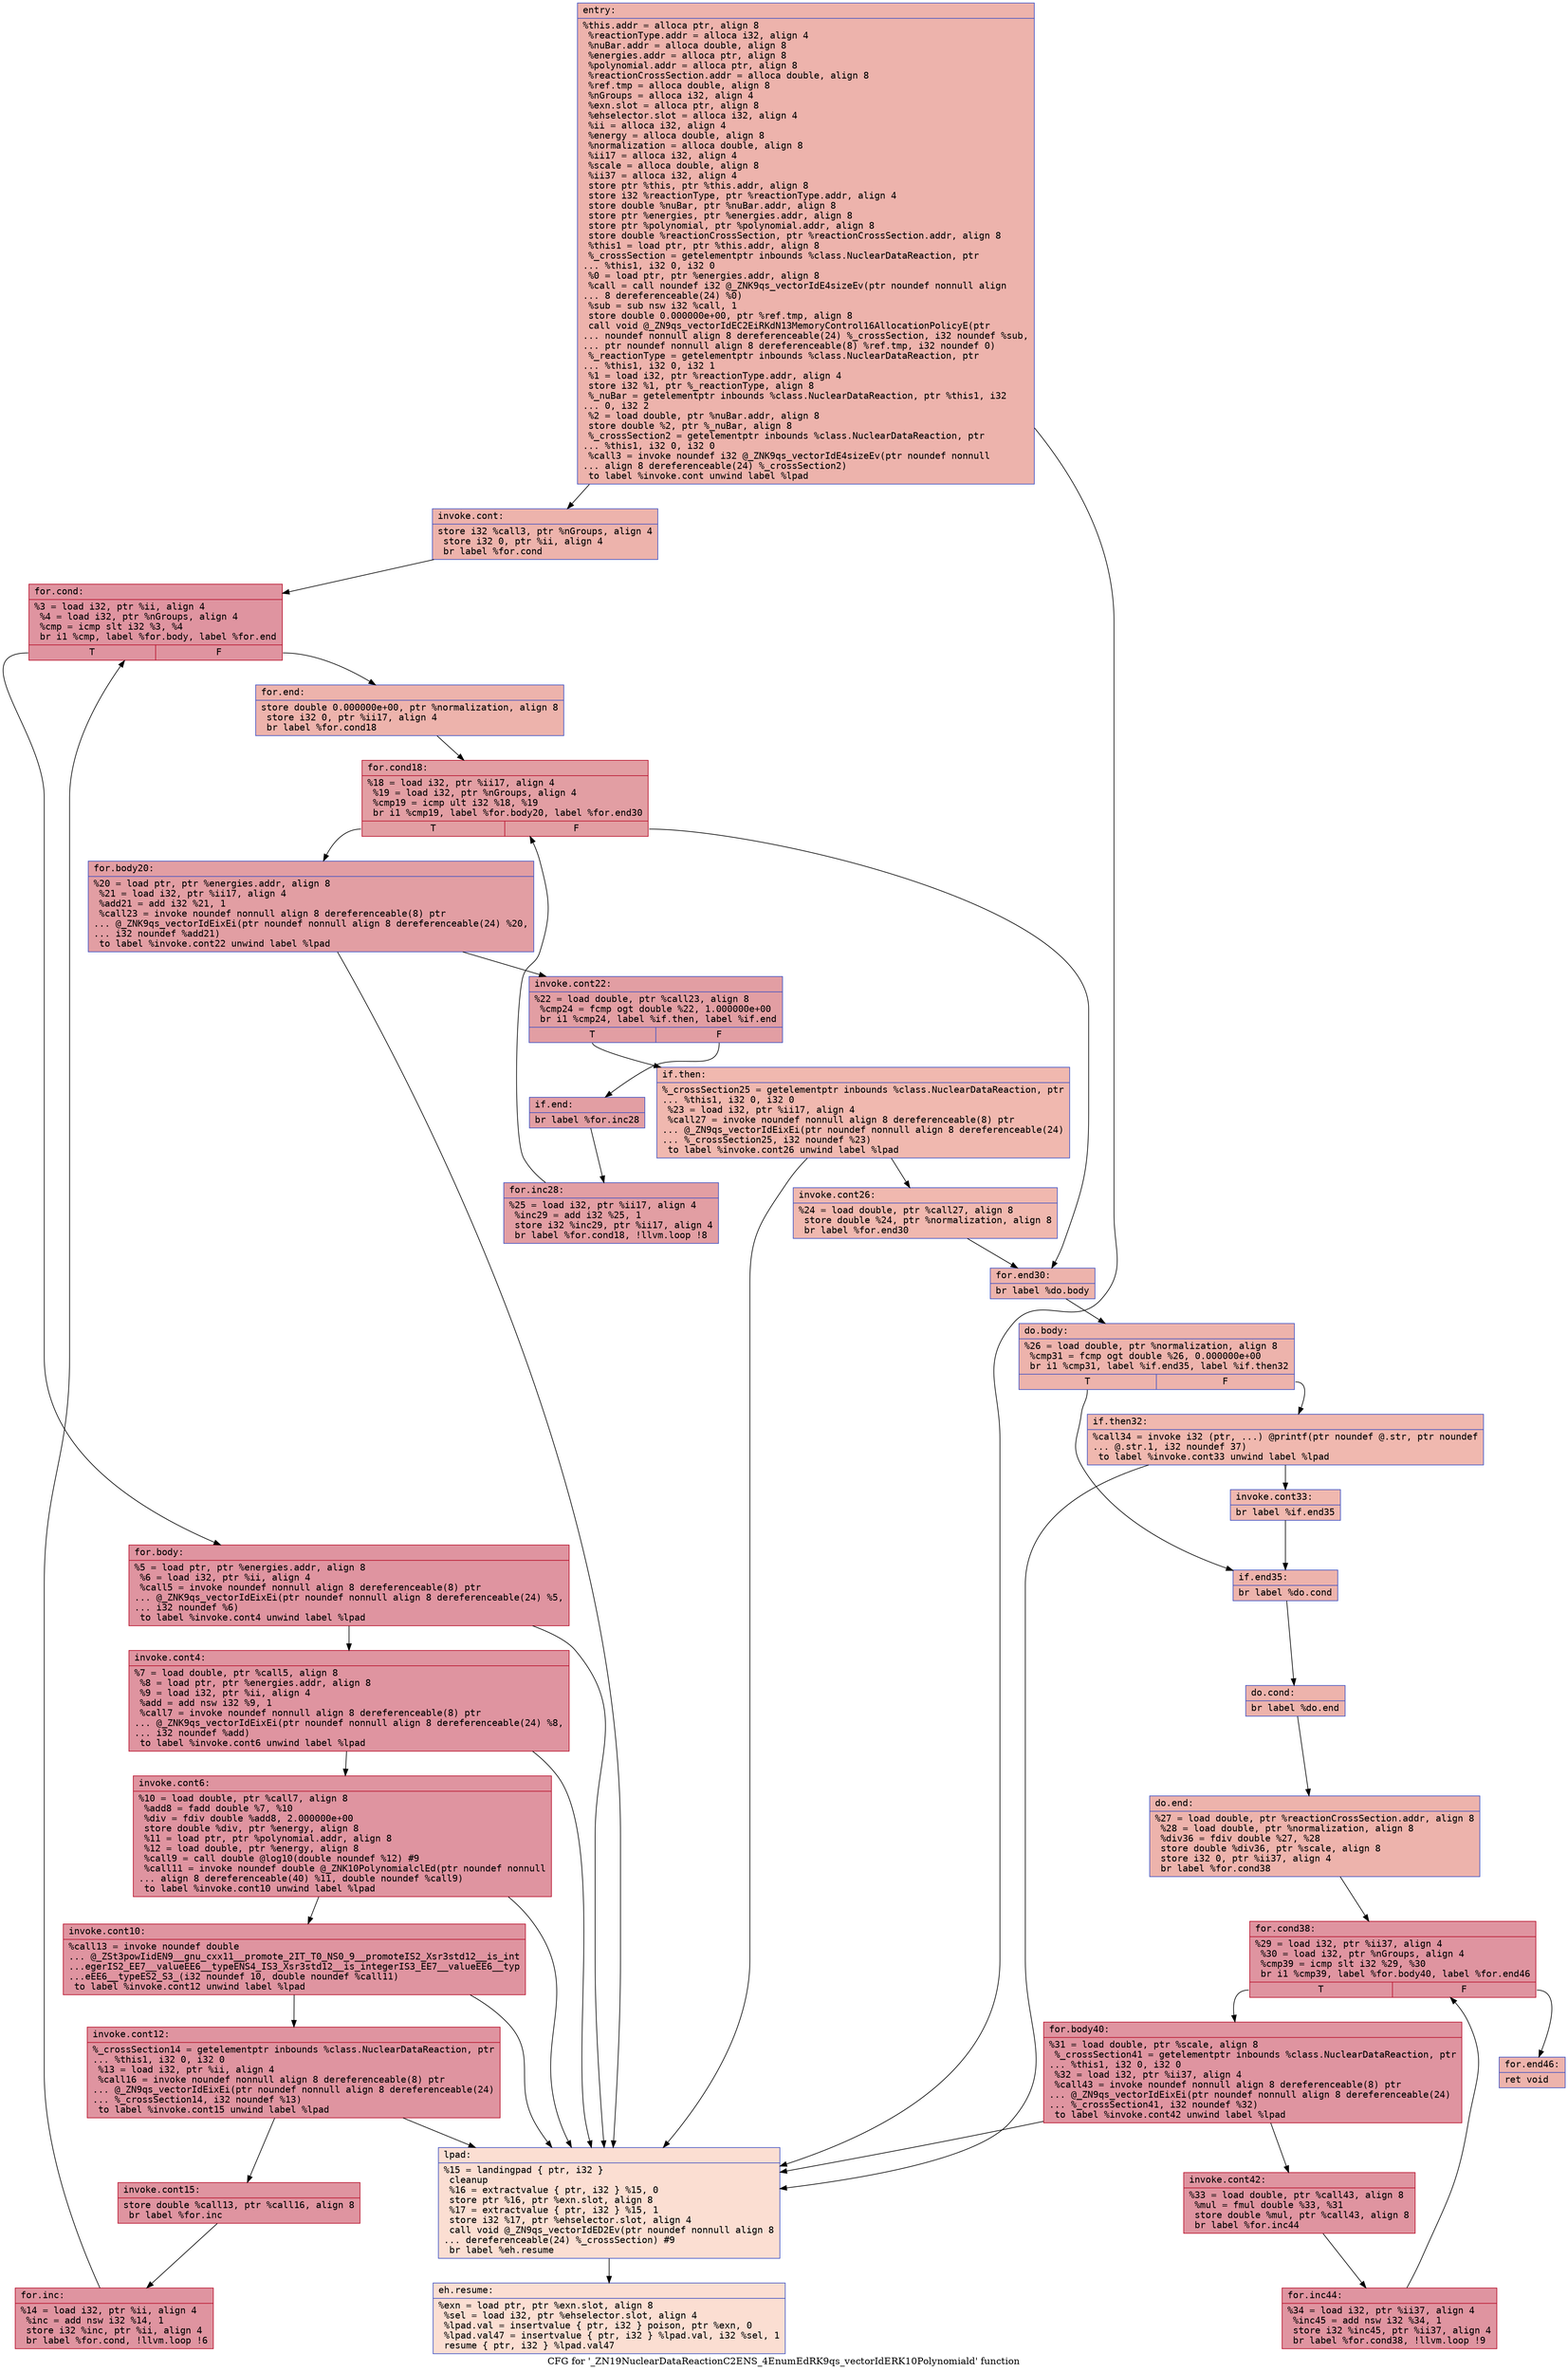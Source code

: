 digraph "CFG for '_ZN19NuclearDataReactionC2ENS_4EnumEdRK9qs_vectorIdERK10Polynomiald' function" {
	label="CFG for '_ZN19NuclearDataReactionC2ENS_4EnumEdRK9qs_vectorIdERK10Polynomiald' function";

	Node0x55cf633bea90 [shape=record,color="#3d50c3ff", style=filled, fillcolor="#d6524470" fontname="Courier",label="{entry:\l|  %this.addr = alloca ptr, align 8\l  %reactionType.addr = alloca i32, align 4\l  %nuBar.addr = alloca double, align 8\l  %energies.addr = alloca ptr, align 8\l  %polynomial.addr = alloca ptr, align 8\l  %reactionCrossSection.addr = alloca double, align 8\l  %ref.tmp = alloca double, align 8\l  %nGroups = alloca i32, align 4\l  %exn.slot = alloca ptr, align 8\l  %ehselector.slot = alloca i32, align 4\l  %ii = alloca i32, align 4\l  %energy = alloca double, align 8\l  %normalization = alloca double, align 8\l  %ii17 = alloca i32, align 4\l  %scale = alloca double, align 8\l  %ii37 = alloca i32, align 4\l  store ptr %this, ptr %this.addr, align 8\l  store i32 %reactionType, ptr %reactionType.addr, align 4\l  store double %nuBar, ptr %nuBar.addr, align 8\l  store ptr %energies, ptr %energies.addr, align 8\l  store ptr %polynomial, ptr %polynomial.addr, align 8\l  store double %reactionCrossSection, ptr %reactionCrossSection.addr, align 8\l  %this1 = load ptr, ptr %this.addr, align 8\l  %_crossSection = getelementptr inbounds %class.NuclearDataReaction, ptr\l... %this1, i32 0, i32 0\l  %0 = load ptr, ptr %energies.addr, align 8\l  %call = call noundef i32 @_ZNK9qs_vectorIdE4sizeEv(ptr noundef nonnull align\l... 8 dereferenceable(24) %0)\l  %sub = sub nsw i32 %call, 1\l  store double 0.000000e+00, ptr %ref.tmp, align 8\l  call void @_ZN9qs_vectorIdEC2EiRKdN13MemoryControl16AllocationPolicyE(ptr\l... noundef nonnull align 8 dereferenceable(24) %_crossSection, i32 noundef %sub,\l... ptr noundef nonnull align 8 dereferenceable(8) %ref.tmp, i32 noundef 0)\l  %_reactionType = getelementptr inbounds %class.NuclearDataReaction, ptr\l... %this1, i32 0, i32 1\l  %1 = load i32, ptr %reactionType.addr, align 4\l  store i32 %1, ptr %_reactionType, align 8\l  %_nuBar = getelementptr inbounds %class.NuclearDataReaction, ptr %this1, i32\l... 0, i32 2\l  %2 = load double, ptr %nuBar.addr, align 8\l  store double %2, ptr %_nuBar, align 8\l  %_crossSection2 = getelementptr inbounds %class.NuclearDataReaction, ptr\l... %this1, i32 0, i32 0\l  %call3 = invoke noundef i32 @_ZNK9qs_vectorIdE4sizeEv(ptr noundef nonnull\l... align 8 dereferenceable(24) %_crossSection2)\l          to label %invoke.cont unwind label %lpad\l}"];
	Node0x55cf633bea90 -> Node0x55cf633c7a70[tooltip="entry -> invoke.cont\nProbability 100.00%" ];
	Node0x55cf633bea90 -> Node0x55cf633c88d0[tooltip="entry -> lpad\nProbability 0.00%" ];
	Node0x55cf633c7a70 [shape=record,color="#3d50c3ff", style=filled, fillcolor="#d6524470" fontname="Courier",label="{invoke.cont:\l|  store i32 %call3, ptr %nGroups, align 4\l  store i32 0, ptr %ii, align 4\l  br label %for.cond\l}"];
	Node0x55cf633c7a70 -> Node0x55cf633c8b60[tooltip="invoke.cont -> for.cond\nProbability 100.00%" ];
	Node0x55cf633c8b60 [shape=record,color="#b70d28ff", style=filled, fillcolor="#b70d2870" fontname="Courier",label="{for.cond:\l|  %3 = load i32, ptr %ii, align 4\l  %4 = load i32, ptr %nGroups, align 4\l  %cmp = icmp slt i32 %3, %4\l  br i1 %cmp, label %for.body, label %for.end\l|{<s0>T|<s1>F}}"];
	Node0x55cf633c8b60:s0 -> Node0x55cf633c8dd0[tooltip="for.cond -> for.body\nProbability 96.88%" ];
	Node0x55cf633c8b60:s1 -> Node0x55cf633c8e20[tooltip="for.cond -> for.end\nProbability 3.12%" ];
	Node0x55cf633c8dd0 [shape=record,color="#b70d28ff", style=filled, fillcolor="#b70d2870" fontname="Courier",label="{for.body:\l|  %5 = load ptr, ptr %energies.addr, align 8\l  %6 = load i32, ptr %ii, align 4\l  %call5 = invoke noundef nonnull align 8 dereferenceable(8) ptr\l... @_ZNK9qs_vectorIdEixEi(ptr noundef nonnull align 8 dereferenceable(24) %5,\l... i32 noundef %6)\l          to label %invoke.cont4 unwind label %lpad\l}"];
	Node0x55cf633c8dd0 -> Node0x55cf633c90a0[tooltip="for.body -> invoke.cont4\nProbability 100.00%" ];
	Node0x55cf633c8dd0 -> Node0x55cf633c88d0[tooltip="for.body -> lpad\nProbability 0.00%" ];
	Node0x55cf633c90a0 [shape=record,color="#b70d28ff", style=filled, fillcolor="#b70d2870" fontname="Courier",label="{invoke.cont4:\l|  %7 = load double, ptr %call5, align 8\l  %8 = load ptr, ptr %energies.addr, align 8\l  %9 = load i32, ptr %ii, align 4\l  %add = add nsw i32 %9, 1\l  %call7 = invoke noundef nonnull align 8 dereferenceable(8) ptr\l... @_ZNK9qs_vectorIdEixEi(ptr noundef nonnull align 8 dereferenceable(24) %8,\l... i32 noundef %add)\l          to label %invoke.cont6 unwind label %lpad\l}"];
	Node0x55cf633c90a0 -> Node0x55cf633c9dd0[tooltip="invoke.cont4 -> invoke.cont6\nProbability 100.00%" ];
	Node0x55cf633c90a0 -> Node0x55cf633c88d0[tooltip="invoke.cont4 -> lpad\nProbability 0.00%" ];
	Node0x55cf633c9dd0 [shape=record,color="#b70d28ff", style=filled, fillcolor="#b70d2870" fontname="Courier",label="{invoke.cont6:\l|  %10 = load double, ptr %call7, align 8\l  %add8 = fadd double %7, %10\l  %div = fdiv double %add8, 2.000000e+00\l  store double %div, ptr %energy, align 8\l  %11 = load ptr, ptr %polynomial.addr, align 8\l  %12 = load double, ptr %energy, align 8\l  %call9 = call double @log10(double noundef %12) #9\l  %call11 = invoke noundef double @_ZNK10PolynomialclEd(ptr noundef nonnull\l... align 8 dereferenceable(40) %11, double noundef %call9)\l          to label %invoke.cont10 unwind label %lpad\l}"];
	Node0x55cf633c9dd0 -> Node0x55cf633ca560[tooltip="invoke.cont6 -> invoke.cont10\nProbability 100.00%" ];
	Node0x55cf633c9dd0 -> Node0x55cf633c88d0[tooltip="invoke.cont6 -> lpad\nProbability 0.00%" ];
	Node0x55cf633ca560 [shape=record,color="#b70d28ff", style=filled, fillcolor="#b70d2870" fontname="Courier",label="{invoke.cont10:\l|  %call13 = invoke noundef double\l... @_ZSt3powIidEN9__gnu_cxx11__promote_2IT_T0_NS0_9__promoteIS2_Xsr3std12__is_int\l...egerIS2_EE7__valueEE6__typeENS4_IS3_Xsr3std12__is_integerIS3_EE7__valueEE6__typ\l...eEE6__typeES2_S3_(i32 noundef 10, double noundef %call11)\l          to label %invoke.cont12 unwind label %lpad\l}"];
	Node0x55cf633ca560 -> Node0x55cf633ca940[tooltip="invoke.cont10 -> invoke.cont12\nProbability 100.00%" ];
	Node0x55cf633ca560 -> Node0x55cf633c88d0[tooltip="invoke.cont10 -> lpad\nProbability 0.00%" ];
	Node0x55cf633ca940 [shape=record,color="#b70d28ff", style=filled, fillcolor="#b70d2870" fontname="Courier",label="{invoke.cont12:\l|  %_crossSection14 = getelementptr inbounds %class.NuclearDataReaction, ptr\l... %this1, i32 0, i32 0\l  %13 = load i32, ptr %ii, align 4\l  %call16 = invoke noundef nonnull align 8 dereferenceable(8) ptr\l... @_ZN9qs_vectorIdEixEi(ptr noundef nonnull align 8 dereferenceable(24)\l... %_crossSection14, i32 noundef %13)\l          to label %invoke.cont15 unwind label %lpad\l}"];
	Node0x55cf633ca940 -> Node0x55cf633cb420[tooltip="invoke.cont12 -> invoke.cont15\nProbability 100.00%" ];
	Node0x55cf633ca940 -> Node0x55cf633c88d0[tooltip="invoke.cont12 -> lpad\nProbability 0.00%" ];
	Node0x55cf633cb420 [shape=record,color="#b70d28ff", style=filled, fillcolor="#b70d2870" fontname="Courier",label="{invoke.cont15:\l|  store double %call13, ptr %call16, align 8\l  br label %for.inc\l}"];
	Node0x55cf633cb420 -> Node0x55cf633cb760[tooltip="invoke.cont15 -> for.inc\nProbability 100.00%" ];
	Node0x55cf633cb760 [shape=record,color="#b70d28ff", style=filled, fillcolor="#b70d2870" fontname="Courier",label="{for.inc:\l|  %14 = load i32, ptr %ii, align 4\l  %inc = add nsw i32 %14, 1\l  store i32 %inc, ptr %ii, align 4\l  br label %for.cond, !llvm.loop !6\l}"];
	Node0x55cf633cb760 -> Node0x55cf633c8b60[tooltip="for.inc -> for.cond\nProbability 100.00%" ];
	Node0x55cf633c88d0 [shape=record,color="#3d50c3ff", style=filled, fillcolor="#f7b59970" fontname="Courier",label="{lpad:\l|  %15 = landingpad \{ ptr, i32 \}\l          cleanup\l  %16 = extractvalue \{ ptr, i32 \} %15, 0\l  store ptr %16, ptr %exn.slot, align 8\l  %17 = extractvalue \{ ptr, i32 \} %15, 1\l  store i32 %17, ptr %ehselector.slot, align 4\l  call void @_ZN9qs_vectorIdED2Ev(ptr noundef nonnull align 8\l... dereferenceable(24) %_crossSection) #9\l  br label %eh.resume\l}"];
	Node0x55cf633c88d0 -> Node0x55cf633ccc40[tooltip="lpad -> eh.resume\nProbability 100.00%" ];
	Node0x55cf633c8e20 [shape=record,color="#3d50c3ff", style=filled, fillcolor="#d6524470" fontname="Courier",label="{for.end:\l|  store double 0.000000e+00, ptr %normalization, align 8\l  store i32 0, ptr %ii17, align 4\l  br label %for.cond18\l}"];
	Node0x55cf633c8e20 -> Node0x55cf633ccea0[tooltip="for.end -> for.cond18\nProbability 100.00%" ];
	Node0x55cf633ccea0 [shape=record,color="#b70d28ff", style=filled, fillcolor="#be242e70" fontname="Courier",label="{for.cond18:\l|  %18 = load i32, ptr %ii17, align 4\l  %19 = load i32, ptr %nGroups, align 4\l  %cmp19 = icmp ult i32 %18, %19\l  br i1 %cmp19, label %for.body20, label %for.end30\l|{<s0>T|<s1>F}}"];
	Node0x55cf633ccea0:s0 -> Node0x55cf633cd120[tooltip="for.cond18 -> for.body20\nProbability 96.88%" ];
	Node0x55cf633ccea0:s1 -> Node0x55cf633cd1a0[tooltip="for.cond18 -> for.end30\nProbability 3.12%" ];
	Node0x55cf633cd120 [shape=record,color="#3d50c3ff", style=filled, fillcolor="#be242e70" fontname="Courier",label="{for.body20:\l|  %20 = load ptr, ptr %energies.addr, align 8\l  %21 = load i32, ptr %ii17, align 4\l  %add21 = add i32 %21, 1\l  %call23 = invoke noundef nonnull align 8 dereferenceable(8) ptr\l... @_ZNK9qs_vectorIdEixEi(ptr noundef nonnull align 8 dereferenceable(24) %20,\l... i32 noundef %add21)\l          to label %invoke.cont22 unwind label %lpad\l}"];
	Node0x55cf633cd120 -> Node0x55cf633cd510[tooltip="for.body20 -> invoke.cont22\nProbability 100.00%" ];
	Node0x55cf633cd120 -> Node0x55cf633c88d0[tooltip="for.body20 -> lpad\nProbability 0.00%" ];
	Node0x55cf633cd510 [shape=record,color="#3d50c3ff", style=filled, fillcolor="#be242e70" fontname="Courier",label="{invoke.cont22:\l|  %22 = load double, ptr %call23, align 8\l  %cmp24 = fcmp ogt double %22, 1.000000e+00\l  br i1 %cmp24, label %if.then, label %if.end\l|{<s0>T|<s1>F}}"];
	Node0x55cf633cd510:s0 -> Node0x55cf633cd8a0[tooltip="invoke.cont22 -> if.then\nProbability 3.12%" ];
	Node0x55cf633cd510:s1 -> Node0x55cf633cd910[tooltip="invoke.cont22 -> if.end\nProbability 96.88%" ];
	Node0x55cf633cd8a0 [shape=record,color="#3d50c3ff", style=filled, fillcolor="#dc5d4a70" fontname="Courier",label="{if.then:\l|  %_crossSection25 = getelementptr inbounds %class.NuclearDataReaction, ptr\l... %this1, i32 0, i32 0\l  %23 = load i32, ptr %ii17, align 4\l  %call27 = invoke noundef nonnull align 8 dereferenceable(8) ptr\l... @_ZN9qs_vectorIdEixEi(ptr noundef nonnull align 8 dereferenceable(24)\l... %_crossSection25, i32 noundef %23)\l          to label %invoke.cont26 unwind label %lpad\l}"];
	Node0x55cf633cd8a0 -> Node0x55cf633cdc00[tooltip="if.then -> invoke.cont26\nProbability 100.00%" ];
	Node0x55cf633cd8a0 -> Node0x55cf633c88d0[tooltip="if.then -> lpad\nProbability 0.00%" ];
	Node0x55cf633cdc00 [shape=record,color="#3d50c3ff", style=filled, fillcolor="#dc5d4a70" fontname="Courier",label="{invoke.cont26:\l|  %24 = load double, ptr %call27, align 8\l  store double %24, ptr %normalization, align 8\l  br label %for.end30\l}"];
	Node0x55cf633cdc00 -> Node0x55cf633cd1a0[tooltip="invoke.cont26 -> for.end30\nProbability 100.00%" ];
	Node0x55cf633cd910 [shape=record,color="#3d50c3ff", style=filled, fillcolor="#be242e70" fontname="Courier",label="{if.end:\l|  br label %for.inc28\l}"];
	Node0x55cf633cd910 -> Node0x55cf633cdfa0[tooltip="if.end -> for.inc28\nProbability 100.00%" ];
	Node0x55cf633cdfa0 [shape=record,color="#3d50c3ff", style=filled, fillcolor="#be242e70" fontname="Courier",label="{for.inc28:\l|  %25 = load i32, ptr %ii17, align 4\l  %inc29 = add i32 %25, 1\l  store i32 %inc29, ptr %ii17, align 4\l  br label %for.cond18, !llvm.loop !8\l}"];
	Node0x55cf633cdfa0 -> Node0x55cf633ccea0[tooltip="for.inc28 -> for.cond18\nProbability 100.00%" ];
	Node0x55cf633cd1a0 [shape=record,color="#3d50c3ff", style=filled, fillcolor="#d6524470" fontname="Courier",label="{for.end30:\l|  br label %do.body\l}"];
	Node0x55cf633cd1a0 -> Node0x55cf633ce3d0[tooltip="for.end30 -> do.body\nProbability 100.00%" ];
	Node0x55cf633ce3d0 [shape=record,color="#3d50c3ff", style=filled, fillcolor="#d6524470" fontname="Courier",label="{do.body:\l|  %26 = load double, ptr %normalization, align 8\l  %cmp31 = fcmp ogt double %26, 0.000000e+00\l  br i1 %cmp31, label %if.end35, label %if.then32\l|{<s0>T|<s1>F}}"];
	Node0x55cf633ce3d0:s0 -> Node0x55cf633ce5e0[tooltip="do.body -> if.end35\nProbability 50.00%" ];
	Node0x55cf633ce3d0:s1 -> Node0x55cf633ce630[tooltip="do.body -> if.then32\nProbability 50.00%" ];
	Node0x55cf633ce630 [shape=record,color="#3d50c3ff", style=filled, fillcolor="#dc5d4a70" fontname="Courier",label="{if.then32:\l|  %call34 = invoke i32 (ptr, ...) @printf(ptr noundef @.str, ptr noundef\l... @.str.1, i32 noundef 37)\l          to label %invoke.cont33 unwind label %lpad\l}"];
	Node0x55cf633ce630 -> Node0x55cf633ce790[tooltip="if.then32 -> invoke.cont33\nProbability 100.00%" ];
	Node0x55cf633ce630 -> Node0x55cf633c88d0[tooltip="if.then32 -> lpad\nProbability 0.00%" ];
	Node0x55cf633ce790 [shape=record,color="#3d50c3ff", style=filled, fillcolor="#dc5d4a70" fontname="Courier",label="{invoke.cont33:\l|  br label %if.end35\l}"];
	Node0x55cf633ce790 -> Node0x55cf633ce5e0[tooltip="invoke.cont33 -> if.end35\nProbability 100.00%" ];
	Node0x55cf633ce5e0 [shape=record,color="#3d50c3ff", style=filled, fillcolor="#d6524470" fontname="Courier",label="{if.end35:\l|  br label %do.cond\l}"];
	Node0x55cf633ce5e0 -> Node0x55cf633cea90[tooltip="if.end35 -> do.cond\nProbability 100.00%" ];
	Node0x55cf633cea90 [shape=record,color="#3d50c3ff", style=filled, fillcolor="#d6524470" fontname="Courier",label="{do.cond:\l|  br label %do.end\l}"];
	Node0x55cf633cea90 -> Node0x55cf633ceb70[tooltip="do.cond -> do.end\nProbability 100.00%" ];
	Node0x55cf633ceb70 [shape=record,color="#3d50c3ff", style=filled, fillcolor="#d6524470" fontname="Courier",label="{do.end:\l|  %27 = load double, ptr %reactionCrossSection.addr, align 8\l  %28 = load double, ptr %normalization, align 8\l  %div36 = fdiv double %27, %28\l  store double %div36, ptr %scale, align 8\l  store i32 0, ptr %ii37, align 4\l  br label %for.cond38\l}"];
	Node0x55cf633ceb70 -> Node0x55cf633cefa0[tooltip="do.end -> for.cond38\nProbability 100.00%" ];
	Node0x55cf633cefa0 [shape=record,color="#b70d28ff", style=filled, fillcolor="#b70d2870" fontname="Courier",label="{for.cond38:\l|  %29 = load i32, ptr %ii37, align 4\l  %30 = load i32, ptr %nGroups, align 4\l  %cmp39 = icmp slt i32 %29, %30\l  br i1 %cmp39, label %for.body40, label %for.end46\l|{<s0>T|<s1>F}}"];
	Node0x55cf633cefa0:s0 -> Node0x55cf633cf210[tooltip="for.cond38 -> for.body40\nProbability 96.88%" ];
	Node0x55cf633cefa0:s1 -> Node0x55cf633cf260[tooltip="for.cond38 -> for.end46\nProbability 3.12%" ];
	Node0x55cf633cf210 [shape=record,color="#b70d28ff", style=filled, fillcolor="#b70d2870" fontname="Courier",label="{for.body40:\l|  %31 = load double, ptr %scale, align 8\l  %_crossSection41 = getelementptr inbounds %class.NuclearDataReaction, ptr\l... %this1, i32 0, i32 0\l  %32 = load i32, ptr %ii37, align 4\l  %call43 = invoke noundef nonnull align 8 dereferenceable(8) ptr\l... @_ZN9qs_vectorIdEixEi(ptr noundef nonnull align 8 dereferenceable(24)\l... %_crossSection41, i32 noundef %32)\l          to label %invoke.cont42 unwind label %lpad\l}"];
	Node0x55cf633cf210 -> Node0x55cf633cf5e0[tooltip="for.body40 -> invoke.cont42\nProbability 100.00%" ];
	Node0x55cf633cf210 -> Node0x55cf633c88d0[tooltip="for.body40 -> lpad\nProbability 0.00%" ];
	Node0x55cf633cf5e0 [shape=record,color="#b70d28ff", style=filled, fillcolor="#b70d2870" fontname="Courier",label="{invoke.cont42:\l|  %33 = load double, ptr %call43, align 8\l  %mul = fmul double %33, %31\l  store double %mul, ptr %call43, align 8\l  br label %for.inc44\l}"];
	Node0x55cf633cf5e0 -> Node0x55cf633cf9a0[tooltip="invoke.cont42 -> for.inc44\nProbability 100.00%" ];
	Node0x55cf633cf9a0 [shape=record,color="#b70d28ff", style=filled, fillcolor="#b70d2870" fontname="Courier",label="{for.inc44:\l|  %34 = load i32, ptr %ii37, align 4\l  %inc45 = add nsw i32 %34, 1\l  store i32 %inc45, ptr %ii37, align 4\l  br label %for.cond38, !llvm.loop !9\l}"];
	Node0x55cf633cf9a0 -> Node0x55cf633cefa0[tooltip="for.inc44 -> for.cond38\nProbability 100.00%" ];
	Node0x55cf633cf260 [shape=record,color="#3d50c3ff", style=filled, fillcolor="#d6524470" fontname="Courier",label="{for.end46:\l|  ret void\l}"];
	Node0x55cf633ccc40 [shape=record,color="#3d50c3ff", style=filled, fillcolor="#f7b59970" fontname="Courier",label="{eh.resume:\l|  %exn = load ptr, ptr %exn.slot, align 8\l  %sel = load i32, ptr %ehselector.slot, align 4\l  %lpad.val = insertvalue \{ ptr, i32 \} poison, ptr %exn, 0\l  %lpad.val47 = insertvalue \{ ptr, i32 \} %lpad.val, i32 %sel, 1\l  resume \{ ptr, i32 \} %lpad.val47\l}"];
}

